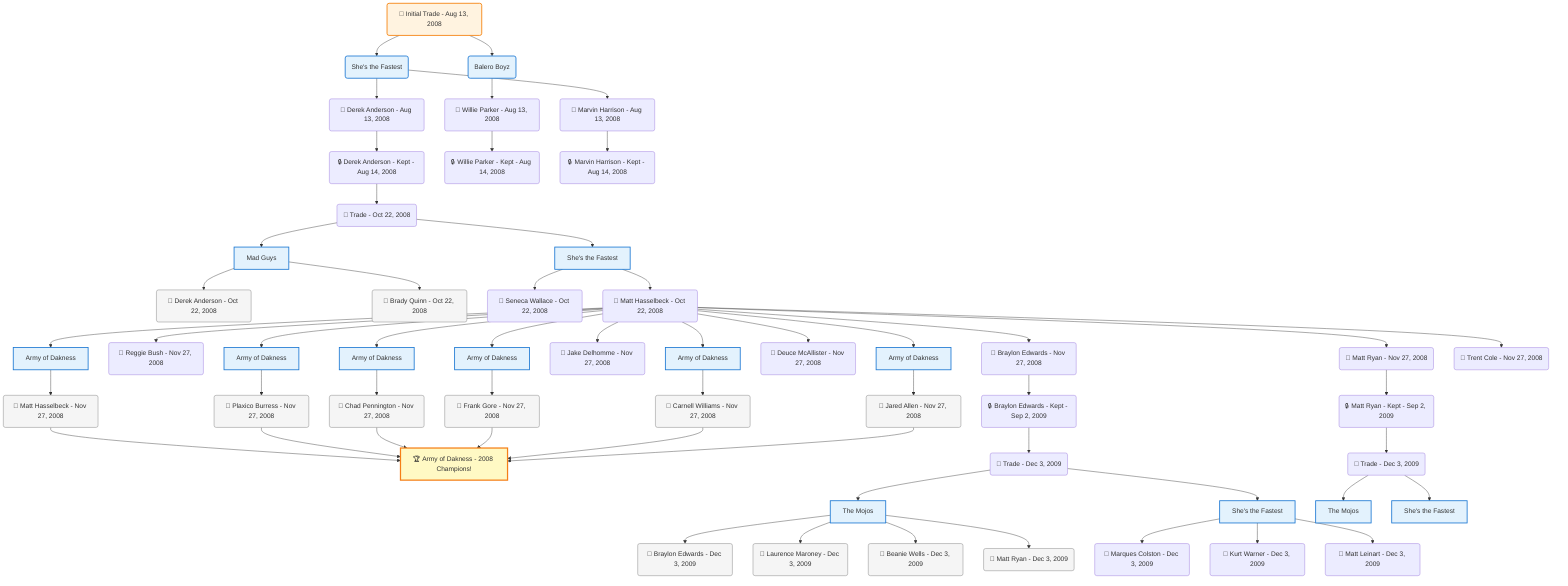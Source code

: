 flowchart TD

    TRADE_MAIN("🔄 Initial Trade - Aug 13, 2008")
    TEAM_1("She's the Fastest")
    TEAM_2("Balero Boyz")
    NODE_1d6ee5f9-63e6-457a-8368-46fb6ff28982("🔄 Derek Anderson - Aug 13, 2008")
    NODE_7788c5a8-57a1-4752-aa24-4bf3433531f4("🔒 Derek Anderson - Kept - Aug 14, 2008")
    TRADE_08ea19ae-332e-432b-8ff4-1195d938b031_3("🔄 Trade - Oct 22, 2008")
    TEAM_f5908944-6efd-40eb-af54-6c53004e0e2f_4["Mad Guys"]
    NODE_d67519c0-84d4-4053-a6d8-c1add14a0aec("🔄 Derek Anderson - Oct 22, 2008")
    NODE_e53ef0e0-8798-4234-b421-fac8c51a22f8("🔄 Brady Quinn - Oct 22, 2008")
    TEAM_4449259f-64af-44fd-9235-1facc0926234_5["She's the Fastest"]
    NODE_a90e34ed-fb5b-4a88-9a44-305cb2d4b8fe("🔄 Seneca Wallace - Oct 22, 2008")
    NODE_bd4d4881-44b8-4666-9696-8bf425bbafc4("🔄 Matt Hasselbeck - Oct 22, 2008")
    TEAM_40f7599b-e68f-4bf4-9553-bf7e10924635_6["Army of Dakness"]
    NODE_ec9d5f46-aaa5-4a88-bf26-8c88a804c8ed("🔄 Matt Hasselbeck - Nov 27, 2008")
    CHAMP_40f7599b-e68f-4bf4-9553-bf7e10924635_2008["🏆 Army of Dakness - 2008 Champions!"]
    NODE_14b06632-7882-4a01-9c25-3651727a0bd0("🔄 Reggie Bush - Nov 27, 2008")
    TEAM_40f7599b-e68f-4bf4-9553-bf7e10924635_7["Army of Dakness"]
    NODE_dd9494d8-6b71-4d22-8161-3cb161ba28de("🔄 Plaxico Burress - Nov 27, 2008")
    NODE_3862c574-4539-4e48-9a28-49b39cdcb440("🔄 Braylon Edwards - Nov 27, 2008")
    NODE_2ef9bf5f-f560-4d4e-828f-65788948c234("🔒 Braylon Edwards - Kept - Sep 2, 2009")
    TRADE_e8c7b327-7c15-4132-8918-1ccb803d3cb3_8("🔄 Trade - Dec 3, 2009")
    TEAM_bbe2d0ad-54cf-4c22-be82-b2a5f262a157_9["The Mojos"]
    NODE_8ad98370-e765-4528-899b-039fc791b409("🔄 Braylon Edwards - Dec 3, 2009")
    NODE_16e44121-7fef-4e60-a4d8-39d87a019805("🔄 Laurence Maroney - Dec 3, 2009")
    NODE_fb21570f-4fa7-4277-b242-752759ecd6ca("🔄 Beanie Wells - Dec 3, 2009")
    NODE_7ae52589-c36b-4b14-8fb9-f6b745ba608d("🔄 Matt Ryan - Dec 3, 2009")
    TEAM_4449259f-64af-44fd-9235-1facc0926234_10["She's the Fastest"]
    NODE_8f183324-b3dc-46b4-bbe0-76f206cb24ee("🔄 Marques Colston - Dec 3, 2009")
    NODE_6bc2416f-f57e-4b16-8235-be0b7609e651("🔄 Kurt Warner - Dec 3, 2009")
    NODE_1ef12492-61ee-4b66-bd62-daa01556b535("🔄 Matt Leinart - Dec 3, 2009")
    TEAM_40f7599b-e68f-4bf4-9553-bf7e10924635_11["Army of Dakness"]
    NODE_7fbad2ef-782e-4d70-ab1d-4d262bd08b56("🔄 Chad Pennington - Nov 27, 2008")
    NODE_2f00e204-c7c6-408f-8d63-50d2b2fdd3a0("🔄 Jake Delhomme - Nov 27, 2008")
    TEAM_40f7599b-e68f-4bf4-9553-bf7e10924635_12["Army of Dakness"]
    NODE_c285c915-1bc5-401b-b5d8-966ba67d289f("🔄 Frank Gore - Nov 27, 2008")
    NODE_1b9bf3a7-20c7-43e2-83ef-96a77e4b5b78("🔄 Deuce McAllister - Nov 27, 2008")
    TEAM_40f7599b-e68f-4bf4-9553-bf7e10924635_13["Army of Dakness"]
    NODE_43ed03b3-0f9f-4916-ac6e-c08c86865375("🔄 Carnell Williams - Nov 27, 2008")
    NODE_13992bdc-ffe2-4b97-a9aa-d87432a15494("🔄 Matt Ryan - Nov 27, 2008")
    NODE_8f9e26e8-1f3e-4872-a702-55906b44d7bb("🔒 Matt Ryan - Kept - Sep 2, 2009")
    TRADE_e8c7b327-7c15-4132-8918-1ccb803d3cb3_14("🔄 Trade - Dec 3, 2009")
    TEAM_bbe2d0ad-54cf-4c22-be82-b2a5f262a157_15["The Mojos"]
    TEAM_4449259f-64af-44fd-9235-1facc0926234_16["She's the Fastest"]
    TEAM_40f7599b-e68f-4bf4-9553-bf7e10924635_17["Army of Dakness"]
    NODE_7fae993d-c09e-492e-89b1-f5be3c142ef8("🔄 Jared Allen - Nov 27, 2008")
    NODE_53201115-f286-4398-ac9e-f7ded46fcec1("🔄 Trent Cole - Nov 27, 2008")
    NODE_09d87ca1-cdee-4e00-a3d4-64f4dfda1cf2("🔄 Willie Parker - Aug 13, 2008")
    NODE_c3bd9712-b0c0-436f-b793-b3962917f259("🔒 Willie Parker - Kept - Aug 14, 2008")
    NODE_037d9a54-58e5-4350-8f9d-e3105a8f50e8("🔄 Marvin Harrison - Aug 13, 2008")
    NODE_bef0ed2a-e612-4d12-947d-c5d9842d087f("🔒 Marvin Harrison - Kept - Aug 14, 2008")

    TRADE_MAIN --> TEAM_1
    TRADE_MAIN --> TEAM_2
    TEAM_1 --> NODE_1d6ee5f9-63e6-457a-8368-46fb6ff28982
    NODE_1d6ee5f9-63e6-457a-8368-46fb6ff28982 --> NODE_7788c5a8-57a1-4752-aa24-4bf3433531f4
    NODE_7788c5a8-57a1-4752-aa24-4bf3433531f4 --> TRADE_08ea19ae-332e-432b-8ff4-1195d938b031_3
    TRADE_08ea19ae-332e-432b-8ff4-1195d938b031_3 --> TEAM_f5908944-6efd-40eb-af54-6c53004e0e2f_4
    TEAM_f5908944-6efd-40eb-af54-6c53004e0e2f_4 --> NODE_d67519c0-84d4-4053-a6d8-c1add14a0aec
    TEAM_f5908944-6efd-40eb-af54-6c53004e0e2f_4 --> NODE_e53ef0e0-8798-4234-b421-fac8c51a22f8
    TRADE_08ea19ae-332e-432b-8ff4-1195d938b031_3 --> TEAM_4449259f-64af-44fd-9235-1facc0926234_5
    TEAM_4449259f-64af-44fd-9235-1facc0926234_5 --> NODE_a90e34ed-fb5b-4a88-9a44-305cb2d4b8fe
    TEAM_4449259f-64af-44fd-9235-1facc0926234_5 --> NODE_bd4d4881-44b8-4666-9696-8bf425bbafc4
    NODE_bd4d4881-44b8-4666-9696-8bf425bbafc4 --> TEAM_40f7599b-e68f-4bf4-9553-bf7e10924635_6
    TEAM_40f7599b-e68f-4bf4-9553-bf7e10924635_6 --> NODE_ec9d5f46-aaa5-4a88-bf26-8c88a804c8ed
    NODE_ec9d5f46-aaa5-4a88-bf26-8c88a804c8ed --> CHAMP_40f7599b-e68f-4bf4-9553-bf7e10924635_2008
    NODE_bd4d4881-44b8-4666-9696-8bf425bbafc4 --> NODE_14b06632-7882-4a01-9c25-3651727a0bd0
    NODE_bd4d4881-44b8-4666-9696-8bf425bbafc4 --> TEAM_40f7599b-e68f-4bf4-9553-bf7e10924635_7
    TEAM_40f7599b-e68f-4bf4-9553-bf7e10924635_7 --> NODE_dd9494d8-6b71-4d22-8161-3cb161ba28de
    NODE_dd9494d8-6b71-4d22-8161-3cb161ba28de --> CHAMP_40f7599b-e68f-4bf4-9553-bf7e10924635_2008
    NODE_bd4d4881-44b8-4666-9696-8bf425bbafc4 --> NODE_3862c574-4539-4e48-9a28-49b39cdcb440
    NODE_3862c574-4539-4e48-9a28-49b39cdcb440 --> NODE_2ef9bf5f-f560-4d4e-828f-65788948c234
    NODE_2ef9bf5f-f560-4d4e-828f-65788948c234 --> TRADE_e8c7b327-7c15-4132-8918-1ccb803d3cb3_8
    TRADE_e8c7b327-7c15-4132-8918-1ccb803d3cb3_8 --> TEAM_bbe2d0ad-54cf-4c22-be82-b2a5f262a157_9
    TEAM_bbe2d0ad-54cf-4c22-be82-b2a5f262a157_9 --> NODE_8ad98370-e765-4528-899b-039fc791b409
    TEAM_bbe2d0ad-54cf-4c22-be82-b2a5f262a157_9 --> NODE_16e44121-7fef-4e60-a4d8-39d87a019805
    TEAM_bbe2d0ad-54cf-4c22-be82-b2a5f262a157_9 --> NODE_fb21570f-4fa7-4277-b242-752759ecd6ca
    TEAM_bbe2d0ad-54cf-4c22-be82-b2a5f262a157_9 --> NODE_7ae52589-c36b-4b14-8fb9-f6b745ba608d
    TRADE_e8c7b327-7c15-4132-8918-1ccb803d3cb3_8 --> TEAM_4449259f-64af-44fd-9235-1facc0926234_10
    TEAM_4449259f-64af-44fd-9235-1facc0926234_10 --> NODE_8f183324-b3dc-46b4-bbe0-76f206cb24ee
    TEAM_4449259f-64af-44fd-9235-1facc0926234_10 --> NODE_6bc2416f-f57e-4b16-8235-be0b7609e651
    TEAM_4449259f-64af-44fd-9235-1facc0926234_10 --> NODE_1ef12492-61ee-4b66-bd62-daa01556b535
    NODE_bd4d4881-44b8-4666-9696-8bf425bbafc4 --> TEAM_40f7599b-e68f-4bf4-9553-bf7e10924635_11
    TEAM_40f7599b-e68f-4bf4-9553-bf7e10924635_11 --> NODE_7fbad2ef-782e-4d70-ab1d-4d262bd08b56
    NODE_7fbad2ef-782e-4d70-ab1d-4d262bd08b56 --> CHAMP_40f7599b-e68f-4bf4-9553-bf7e10924635_2008
    NODE_bd4d4881-44b8-4666-9696-8bf425bbafc4 --> NODE_2f00e204-c7c6-408f-8d63-50d2b2fdd3a0
    NODE_bd4d4881-44b8-4666-9696-8bf425bbafc4 --> TEAM_40f7599b-e68f-4bf4-9553-bf7e10924635_12
    TEAM_40f7599b-e68f-4bf4-9553-bf7e10924635_12 --> NODE_c285c915-1bc5-401b-b5d8-966ba67d289f
    NODE_c285c915-1bc5-401b-b5d8-966ba67d289f --> CHAMP_40f7599b-e68f-4bf4-9553-bf7e10924635_2008
    NODE_bd4d4881-44b8-4666-9696-8bf425bbafc4 --> NODE_1b9bf3a7-20c7-43e2-83ef-96a77e4b5b78
    NODE_bd4d4881-44b8-4666-9696-8bf425bbafc4 --> TEAM_40f7599b-e68f-4bf4-9553-bf7e10924635_13
    TEAM_40f7599b-e68f-4bf4-9553-bf7e10924635_13 --> NODE_43ed03b3-0f9f-4916-ac6e-c08c86865375
    NODE_43ed03b3-0f9f-4916-ac6e-c08c86865375 --> CHAMP_40f7599b-e68f-4bf4-9553-bf7e10924635_2008
    NODE_bd4d4881-44b8-4666-9696-8bf425bbafc4 --> NODE_13992bdc-ffe2-4b97-a9aa-d87432a15494
    NODE_13992bdc-ffe2-4b97-a9aa-d87432a15494 --> NODE_8f9e26e8-1f3e-4872-a702-55906b44d7bb
    NODE_8f9e26e8-1f3e-4872-a702-55906b44d7bb --> TRADE_e8c7b327-7c15-4132-8918-1ccb803d3cb3_14
    TRADE_e8c7b327-7c15-4132-8918-1ccb803d3cb3_14 --> TEAM_bbe2d0ad-54cf-4c22-be82-b2a5f262a157_15
    TRADE_e8c7b327-7c15-4132-8918-1ccb803d3cb3_14 --> TEAM_4449259f-64af-44fd-9235-1facc0926234_16
    NODE_bd4d4881-44b8-4666-9696-8bf425bbafc4 --> TEAM_40f7599b-e68f-4bf4-9553-bf7e10924635_17
    TEAM_40f7599b-e68f-4bf4-9553-bf7e10924635_17 --> NODE_7fae993d-c09e-492e-89b1-f5be3c142ef8
    NODE_7fae993d-c09e-492e-89b1-f5be3c142ef8 --> CHAMP_40f7599b-e68f-4bf4-9553-bf7e10924635_2008
    NODE_bd4d4881-44b8-4666-9696-8bf425bbafc4 --> NODE_53201115-f286-4398-ac9e-f7ded46fcec1
    TEAM_2 --> NODE_09d87ca1-cdee-4e00-a3d4-64f4dfda1cf2
    NODE_09d87ca1-cdee-4e00-a3d4-64f4dfda1cf2 --> NODE_c3bd9712-b0c0-436f-b793-b3962917f259
    TEAM_1 --> NODE_037d9a54-58e5-4350-8f9d-e3105a8f50e8
    NODE_037d9a54-58e5-4350-8f9d-e3105a8f50e8 --> NODE_bef0ed2a-e612-4d12-947d-c5d9842d087f

    %% Node styling
    classDef teamNode fill:#e3f2fd,stroke:#1976d2,stroke-width:2px
    classDef tradeNode fill:#fff3e0,stroke:#f57c00,stroke-width:2px
    classDef playerNode fill:#f3e5f5,stroke:#7b1fa2,stroke-width:1px
    classDef nonRootPlayerNode fill:#f5f5f5,stroke:#757575,stroke-width:1px
    classDef endNode fill:#ffebee,stroke:#c62828,stroke-width:2px
    classDef waiverNode fill:#e8f5e8,stroke:#388e3c,stroke-width:2px
    classDef championshipNode fill:#fff9c4,stroke:#f57f17,stroke-width:3px

    class TEAM_1,TEAM_2,TEAM_f5908944-6efd-40eb-af54-6c53004e0e2f_4,TEAM_4449259f-64af-44fd-9235-1facc0926234_5,TEAM_40f7599b-e68f-4bf4-9553-bf7e10924635_6,TEAM_40f7599b-e68f-4bf4-9553-bf7e10924635_7,TEAM_bbe2d0ad-54cf-4c22-be82-b2a5f262a157_9,TEAM_4449259f-64af-44fd-9235-1facc0926234_10,TEAM_40f7599b-e68f-4bf4-9553-bf7e10924635_11,TEAM_40f7599b-e68f-4bf4-9553-bf7e10924635_12,TEAM_40f7599b-e68f-4bf4-9553-bf7e10924635_13,TEAM_bbe2d0ad-54cf-4c22-be82-b2a5f262a157_15,TEAM_4449259f-64af-44fd-9235-1facc0926234_16,TEAM_40f7599b-e68f-4bf4-9553-bf7e10924635_17 teamNode
    class CHAMP_40f7599b-e68f-4bf4-9553-bf7e10924635_2008 championshipNode
    class NODE_d67519c0-84d4-4053-a6d8-c1add14a0aec,NODE_e53ef0e0-8798-4234-b421-fac8c51a22f8,NODE_ec9d5f46-aaa5-4a88-bf26-8c88a804c8ed,NODE_dd9494d8-6b71-4d22-8161-3cb161ba28de,NODE_8ad98370-e765-4528-899b-039fc791b409,NODE_16e44121-7fef-4e60-a4d8-39d87a019805,NODE_fb21570f-4fa7-4277-b242-752759ecd6ca,NODE_7ae52589-c36b-4b14-8fb9-f6b745ba608d,NODE_7fbad2ef-782e-4d70-ab1d-4d262bd08b56,NODE_c285c915-1bc5-401b-b5d8-966ba67d289f,NODE_43ed03b3-0f9f-4916-ac6e-c08c86865375,NODE_7fae993d-c09e-492e-89b1-f5be3c142ef8 nonRootPlayerNode
    class TRADE_MAIN tradeNode